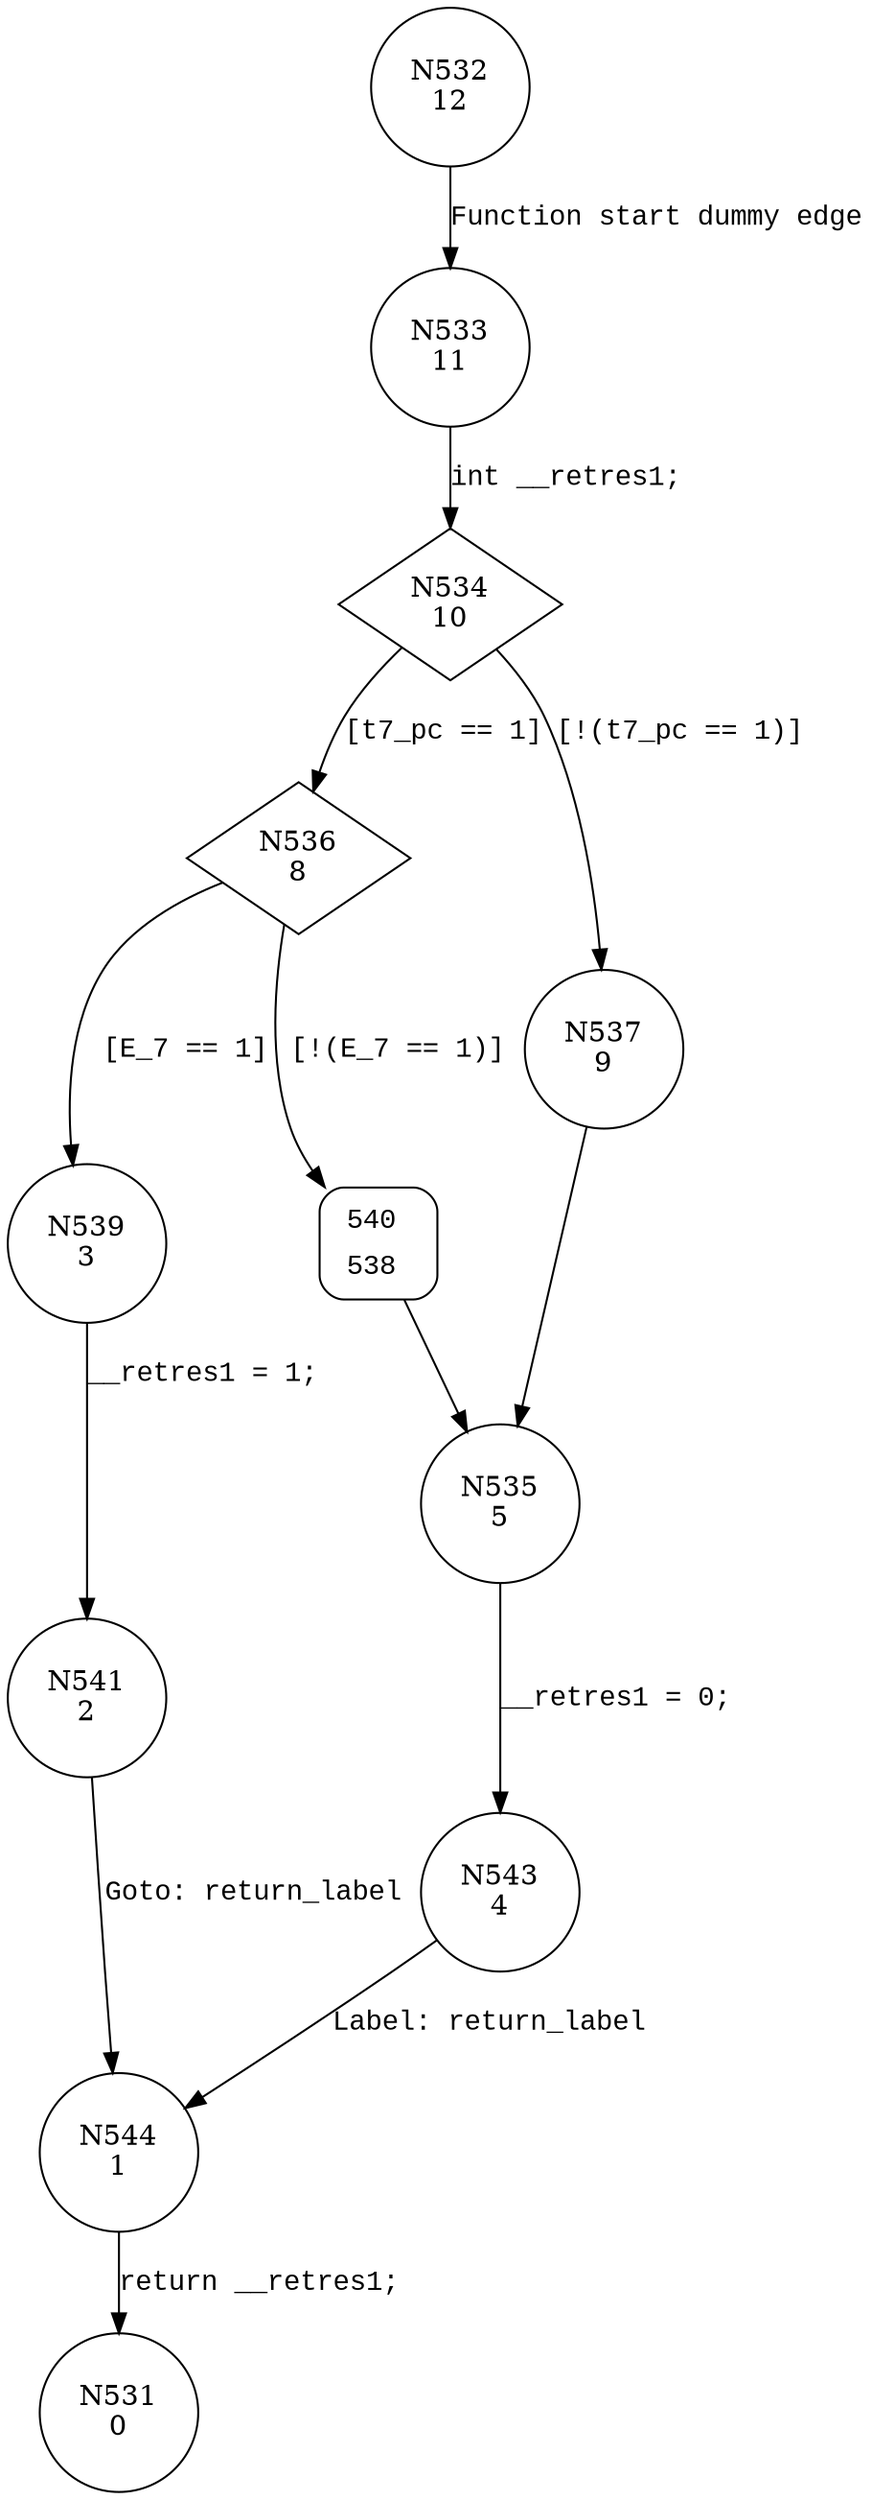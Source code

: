 digraph is_transmit7_triggered {
532 [shape="circle" label="N532\n12"]
533 [shape="circle" label="N533\n11"]
534 [shape="diamond" label="N534\n10"]
536 [shape="diamond" label="N536\n8"]
537 [shape="circle" label="N537\n9"]
535 [shape="circle" label="N535\n5"]
543 [shape="circle" label="N543\n4"]
544 [shape="circle" label="N544\n1"]
531 [shape="circle" label="N531\n0"]
539 [shape="circle" label="N539\n3"]
540 [shape="circle" label="N540\n7"]
541 [shape="circle" label="N541\n2"]
540 [style="filled,bold" penwidth="1" fillcolor="white" fontname="Courier New" shape="Mrecord" label=<<table border="0" cellborder="0" cellpadding="3" bgcolor="white"><tr><td align="right">540</td><td align="left"></td></tr><tr><td align="right">538</td><td align="left"></td></tr></table>>]
540 -> 535[label=""]
532 -> 533 [label="Function start dummy edge" fontname="Courier New"]
534 -> 536 [label="[t7_pc == 1]" fontname="Courier New"]
534 -> 537 [label="[!(t7_pc == 1)]" fontname="Courier New"]
535 -> 543 [label="__retres1 = 0;" fontname="Courier New"]
544 -> 531 [label="return __retres1;" fontname="Courier New"]
536 -> 539 [label="[E_7 == 1]" fontname="Courier New"]
536 -> 540 [label="[!(E_7 == 1)]" fontname="Courier New"]
539 -> 541 [label="__retres1 = 1;" fontname="Courier New"]
533 -> 534 [label="int __retres1;" fontname="Courier New"]
537 -> 535 [label="" fontname="Courier New"]
543 -> 544 [label="Label: return_label" fontname="Courier New"]
541 -> 544 [label="Goto: return_label" fontname="Courier New"]
}